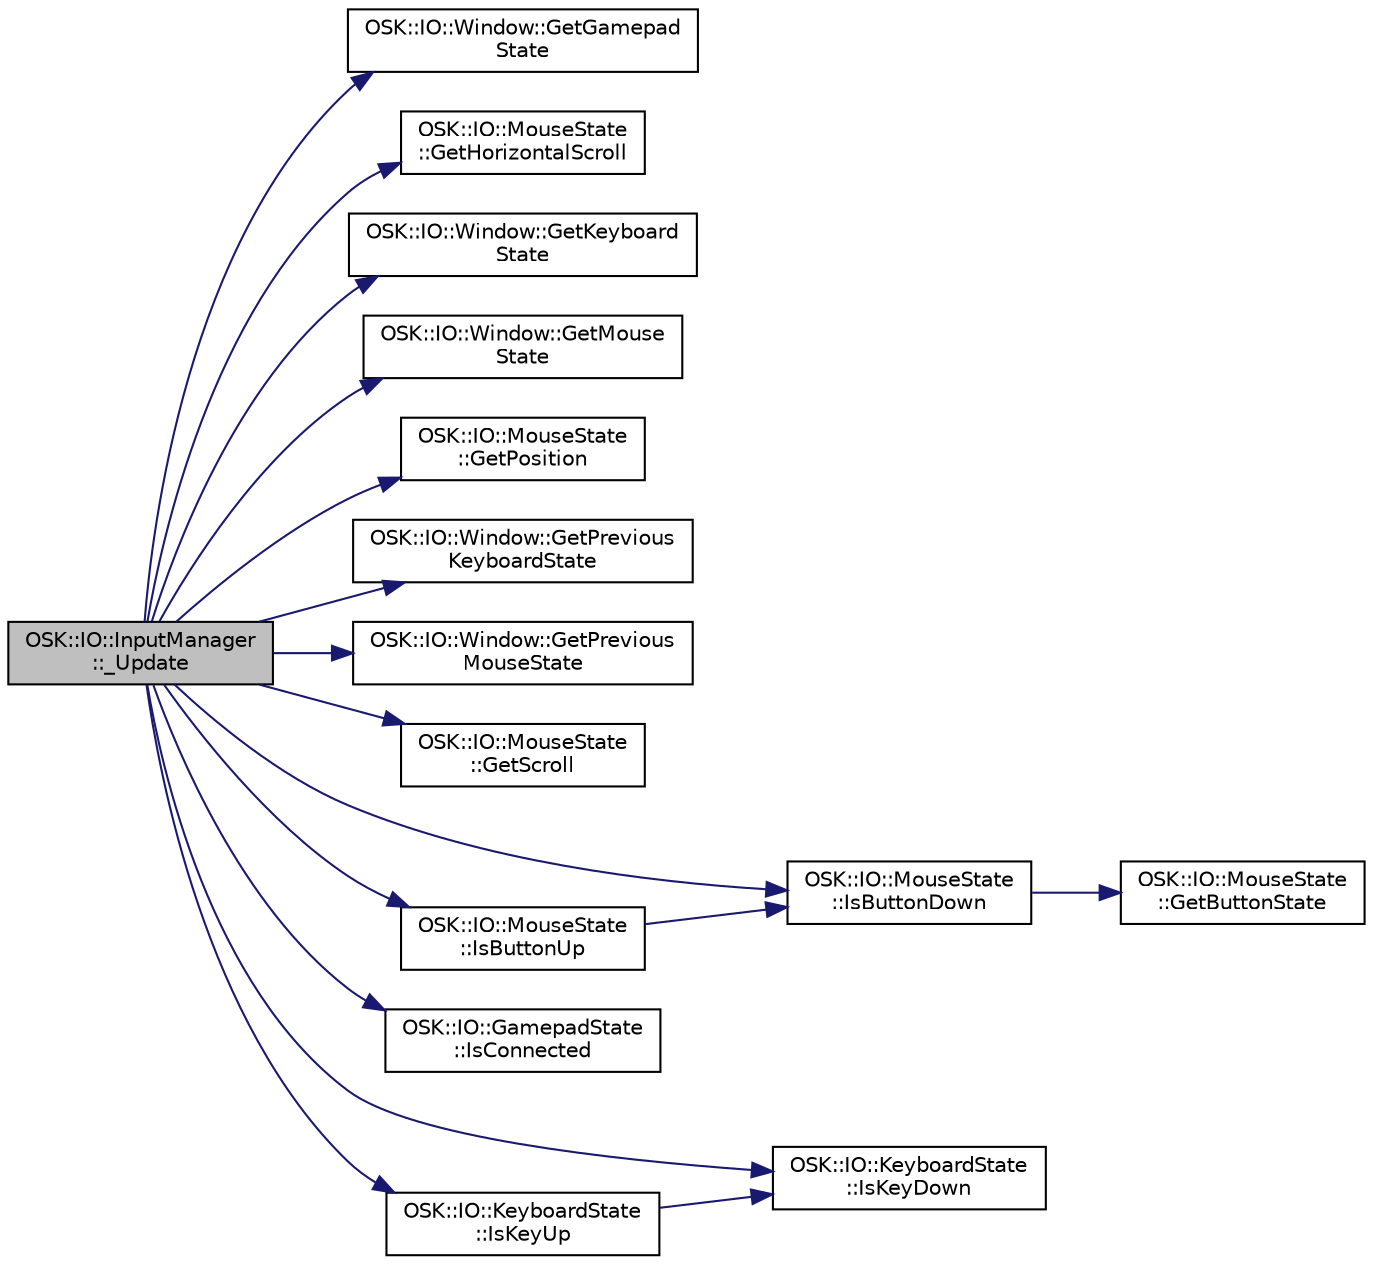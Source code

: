 digraph "OSK::IO::InputManager::_Update"
{
 // LATEX_PDF_SIZE
  edge [fontname="Helvetica",fontsize="10",labelfontname="Helvetica",labelfontsize="10"];
  node [fontname="Helvetica",fontsize="10",shape=record];
  rankdir="LR";
  Node1 [label="OSK::IO::InputManager\l::_Update",height=0.2,width=0.4,color="black", fillcolor="grey75", style="filled", fontcolor="black",tooltip="Comprueba el estado del input, llamando a las funciones de los listeneres cuando sea necesario."];
  Node1 -> Node2 [color="midnightblue",fontsize="10",style="solid",fontname="Helvetica"];
  Node2 [label="OSK::IO::Window::GetGamepad\lState",height=0.2,width=0.4,color="black", fillcolor="white", style="filled",URL="$class_o_s_k_1_1_i_o_1_1_window.html#a52dae4cfee2763b13581c175ceb64015",tooltip="Devuelve el estado de todos los botones y todos los ejes en el instante actual."];
  Node1 -> Node3 [color="midnightblue",fontsize="10",style="solid",fontname="Helvetica"];
  Node3 [label="OSK::IO::MouseState\l::GetHorizontalScroll",height=0.2,width=0.4,color="black", fillcolor="white", style="filled",URL="$class_o_s_k_1_1_i_o_1_1_mouse_state.html#a794de4f95d312a5f0dda1c0bfff19953",tooltip="Rueda del ratón horizontal."];
  Node1 -> Node4 [color="midnightblue",fontsize="10",style="solid",fontname="Helvetica"];
  Node4 [label="OSK::IO::Window::GetKeyboard\lState",height=0.2,width=0.4,color="black", fillcolor="white", style="filled",URL="$class_o_s_k_1_1_i_o_1_1_window.html#a73426320ee277db3c1f5c8dc525a766e",tooltip="Devuelve el estado actual del teclado."];
  Node1 -> Node5 [color="midnightblue",fontsize="10",style="solid",fontname="Helvetica"];
  Node5 [label="OSK::IO::Window::GetMouse\lState",height=0.2,width=0.4,color="black", fillcolor="white", style="filled",URL="$class_o_s_k_1_1_i_o_1_1_window.html#a0b06f12298dfc2da7a11d7ed99a56fcd",tooltip="Devuelve el estado actual del ratón."];
  Node1 -> Node6 [color="midnightblue",fontsize="10",style="solid",fontname="Helvetica"];
  Node6 [label="OSK::IO::MouseState\l::GetPosition",height=0.2,width=0.4,color="black", fillcolor="white", style="filled",URL="$class_o_s_k_1_1_i_o_1_1_mouse_state.html#ad995123f54868e8ebe61d2bbc7f72700",tooltip="Posición en píxeles respecto a la esquina superior izquierda de la ventana."];
  Node1 -> Node7 [color="midnightblue",fontsize="10",style="solid",fontname="Helvetica"];
  Node7 [label="OSK::IO::Window::GetPrevious\lKeyboardState",height=0.2,width=0.4,color="black", fillcolor="white", style="filled",URL="$class_o_s_k_1_1_i_o_1_1_window.html#ae29585b8dc924d25380a87c664cc03ab",tooltip="Devuelve el estado del teclado en el anterior frame."];
  Node1 -> Node8 [color="midnightblue",fontsize="10",style="solid",fontname="Helvetica"];
  Node8 [label="OSK::IO::Window::GetPrevious\lMouseState",height=0.2,width=0.4,color="black", fillcolor="white", style="filled",URL="$class_o_s_k_1_1_i_o_1_1_window.html#aeb618bc432cbd54c6107cf8ba95c8f81",tooltip="Devuelve el estado del ratón del estado anterior."];
  Node1 -> Node9 [color="midnightblue",fontsize="10",style="solid",fontname="Helvetica"];
  Node9 [label="OSK::IO::MouseState\l::GetScroll",height=0.2,width=0.4,color="black", fillcolor="white", style="filled",URL="$class_o_s_k_1_1_i_o_1_1_mouse_state.html#aae76dbd214b5aa6024087e35c046568e",tooltip="Rueda del ratón vertical (la normal)."];
  Node1 -> Node10 [color="midnightblue",fontsize="10",style="solid",fontname="Helvetica"];
  Node10 [label="OSK::IO::MouseState\l::IsButtonDown",height=0.2,width=0.4,color="black", fillcolor="white", style="filled",URL="$class_o_s_k_1_1_i_o_1_1_mouse_state.html#af0b7921cedc90d38386069181705dfb9",tooltip="Obtiene si un botón está siendo pulsado."];
  Node10 -> Node11 [color="midnightblue",fontsize="10",style="solid",fontname="Helvetica"];
  Node11 [label="OSK::IO::MouseState\l::GetButtonState",height=0.2,width=0.4,color="black", fillcolor="white", style="filled",URL="$class_o_s_k_1_1_i_o_1_1_mouse_state.html#ab81f3eeb6c2c5db16d67dc17012dae40",tooltip="Obtiene el estado de un botón."];
  Node1 -> Node12 [color="midnightblue",fontsize="10",style="solid",fontname="Helvetica"];
  Node12 [label="OSK::IO::MouseState\l::IsButtonUp",height=0.2,width=0.4,color="black", fillcolor="white", style="filled",URL="$class_o_s_k_1_1_i_o_1_1_mouse_state.html#ab95a9e6d331d6f00fd823fe7afe694e9",tooltip="Obtiene si un botón no está siendo pulsado."];
  Node12 -> Node10 [color="midnightblue",fontsize="10",style="solid",fontname="Helvetica"];
  Node1 -> Node13 [color="midnightblue",fontsize="10",style="solid",fontname="Helvetica"];
  Node13 [label="OSK::IO::GamepadState\l::IsConnected",height=0.2,width=0.4,color="black", fillcolor="white", style="filled",URL="$class_o_s_k_1_1_i_o_1_1_gamepad_state.html#aa359f7b60c5bf64d787e1c2b4a7617d6",tooltip="Comrpueba si el mando está conectado. SI no o etá los valores devueltos por las otras funciones serán..."];
  Node1 -> Node14 [color="midnightblue",fontsize="10",style="solid",fontname="Helvetica"];
  Node14 [label="OSK::IO::KeyboardState\l::IsKeyDown",height=0.2,width=0.4,color="black", fillcolor="white", style="filled",URL="$class_o_s_k_1_1_i_o_1_1_keyboard_state.html#a7b0105eda9c1f9c4f0182781a0cb0506",tooltip="Comprueba si una tecla está siendo pulsada."];
  Node1 -> Node15 [color="midnightblue",fontsize="10",style="solid",fontname="Helvetica"];
  Node15 [label="OSK::IO::KeyboardState\l::IsKeyUp",height=0.2,width=0.4,color="black", fillcolor="white", style="filled",URL="$class_o_s_k_1_1_i_o_1_1_keyboard_state.html#a13ac7fab7db9af7320e82a60bef49354",tooltip="Comprueba si una tecla no está siendo pulsada."];
  Node15 -> Node14 [color="midnightblue",fontsize="10",style="solid",fontname="Helvetica"];
}
